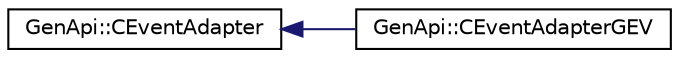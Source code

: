 digraph "Graphical Class Hierarchy"
{
  edge [fontname="Helvetica",fontsize="10",labelfontname="Helvetica",labelfontsize="10"];
  node [fontname="Helvetica",fontsize="10",shape=record];
  rankdir="LR";
  Node1 [label="GenApi::CEventAdapter",height=0.2,width=0.4,color="black", fillcolor="white", style="filled",URL="$class_gen_api_1_1_c_event_adapter.html",tooltip="Delivers Events to ports. "];
  Node1 -> Node2 [dir="back",color="midnightblue",fontsize="10",style="solid",fontname="Helvetica"];
  Node2 [label="GenApi::CEventAdapterGEV",height=0.2,width=0.4,color="black", fillcolor="white", style="filled",URL="$class_gen_api_1_1_c_event_adapter_g_e_v.html",tooltip="Connects a GigE Event to a node map. "];
}
